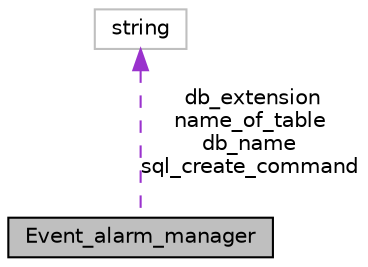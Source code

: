 digraph "Event_alarm_manager"
{
 // LATEX_PDF_SIZE
  edge [fontname="Helvetica",fontsize="10",labelfontname="Helvetica",labelfontsize="10"];
  node [fontname="Helvetica",fontsize="10",shape=record];
  Node1 [label="Event_alarm_manager",height=0.2,width=0.4,color="black", fillcolor="grey75", style="filled", fontcolor="black",tooltip=" "];
  Node2 -> Node1 [dir="back",color="darkorchid3",fontsize="10",style="dashed",label=" db_extension\nname_of_table\ndb_name\nsql_create_command" ];
  Node2 [label="string",height=0.2,width=0.4,color="grey75", fillcolor="white", style="filled",tooltip=" "];
}
